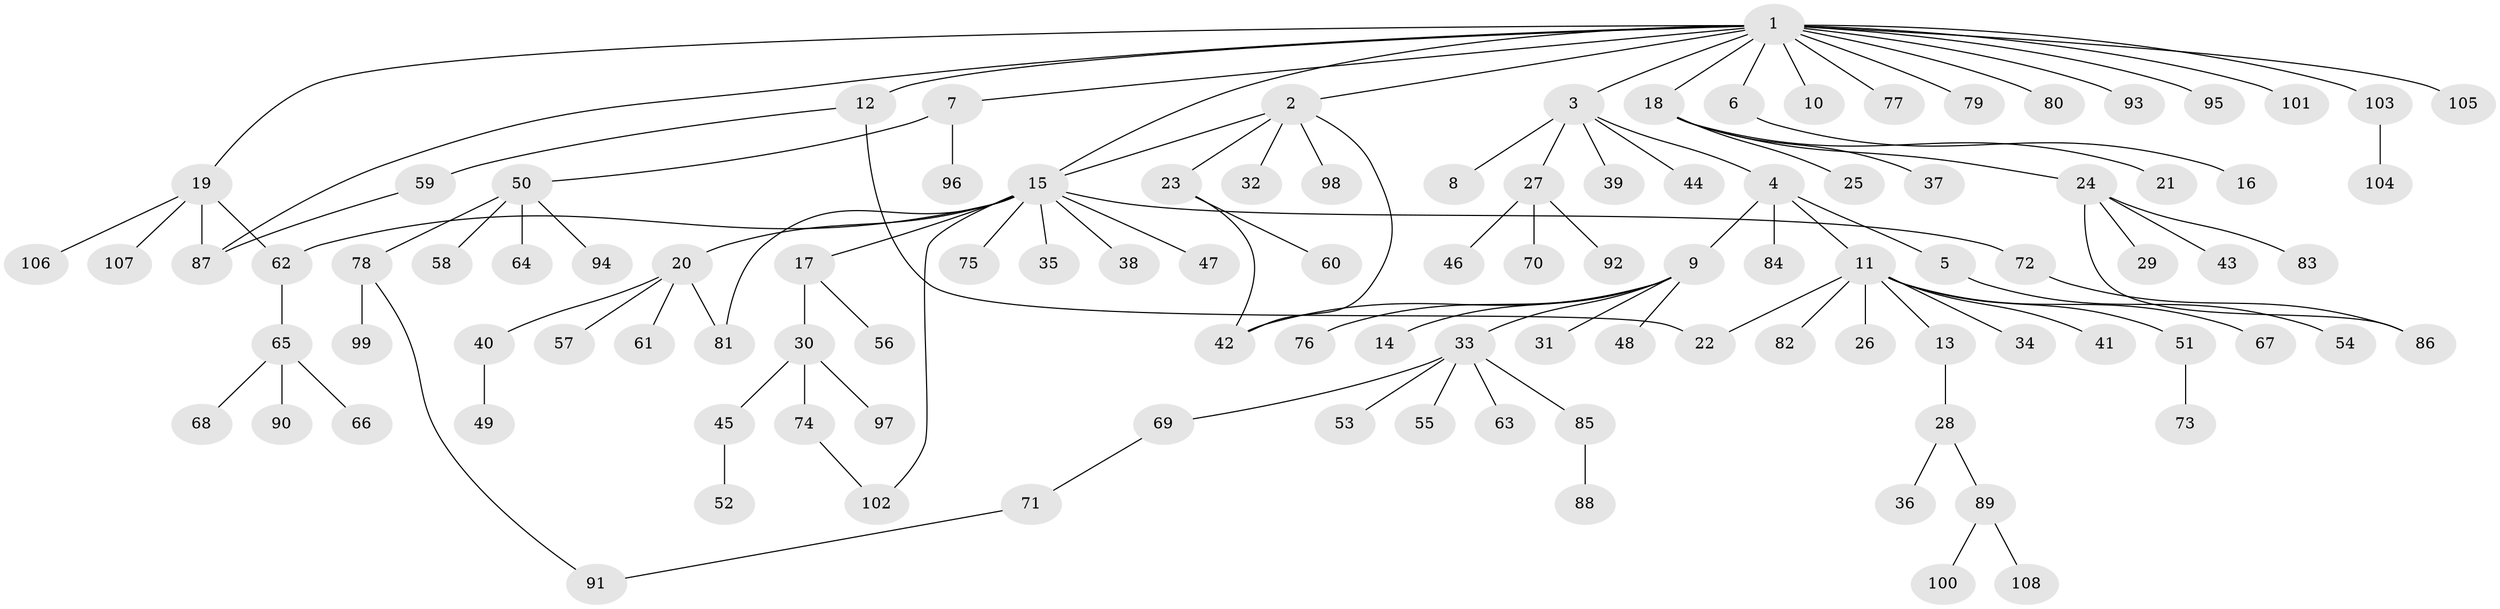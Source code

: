 // coarse degree distribution, {10: 0.02127659574468085, 4: 0.1276595744680851, 1: 0.3617021276595745, 2: 0.2553191489361702, 3: 0.2127659574468085, 7: 0.02127659574468085}
// Generated by graph-tools (version 1.1) at 2025/50/03/04/25 22:50:34]
// undirected, 108 vertices, 118 edges
graph export_dot {
  node [color=gray90,style=filled];
  1;
  2;
  3;
  4;
  5;
  6;
  7;
  8;
  9;
  10;
  11;
  12;
  13;
  14;
  15;
  16;
  17;
  18;
  19;
  20;
  21;
  22;
  23;
  24;
  25;
  26;
  27;
  28;
  29;
  30;
  31;
  32;
  33;
  34;
  35;
  36;
  37;
  38;
  39;
  40;
  41;
  42;
  43;
  44;
  45;
  46;
  47;
  48;
  49;
  50;
  51;
  52;
  53;
  54;
  55;
  56;
  57;
  58;
  59;
  60;
  61;
  62;
  63;
  64;
  65;
  66;
  67;
  68;
  69;
  70;
  71;
  72;
  73;
  74;
  75;
  76;
  77;
  78;
  79;
  80;
  81;
  82;
  83;
  84;
  85;
  86;
  87;
  88;
  89;
  90;
  91;
  92;
  93;
  94;
  95;
  96;
  97;
  98;
  99;
  100;
  101;
  102;
  103;
  104;
  105;
  106;
  107;
  108;
  1 -- 2;
  1 -- 3;
  1 -- 6;
  1 -- 7;
  1 -- 10;
  1 -- 12;
  1 -- 15;
  1 -- 18;
  1 -- 19;
  1 -- 77;
  1 -- 79;
  1 -- 80;
  1 -- 87;
  1 -- 93;
  1 -- 95;
  1 -- 101;
  1 -- 103;
  1 -- 105;
  2 -- 15;
  2 -- 23;
  2 -- 32;
  2 -- 42;
  2 -- 98;
  3 -- 4;
  3 -- 8;
  3 -- 27;
  3 -- 39;
  3 -- 44;
  4 -- 5;
  4 -- 9;
  4 -- 11;
  4 -- 84;
  5 -- 54;
  6 -- 16;
  7 -- 50;
  7 -- 96;
  9 -- 14;
  9 -- 31;
  9 -- 33;
  9 -- 42;
  9 -- 48;
  9 -- 76;
  11 -- 13;
  11 -- 22;
  11 -- 26;
  11 -- 34;
  11 -- 41;
  11 -- 51;
  11 -- 67;
  11 -- 82;
  12 -- 22;
  12 -- 59;
  13 -- 28;
  15 -- 17;
  15 -- 20;
  15 -- 35;
  15 -- 38;
  15 -- 47;
  15 -- 62;
  15 -- 72;
  15 -- 75;
  15 -- 81;
  15 -- 102;
  17 -- 30;
  17 -- 56;
  18 -- 21;
  18 -- 24;
  18 -- 25;
  18 -- 37;
  19 -- 62;
  19 -- 87;
  19 -- 106;
  19 -- 107;
  20 -- 40;
  20 -- 57;
  20 -- 61;
  20 -- 81;
  23 -- 42;
  23 -- 60;
  24 -- 29;
  24 -- 43;
  24 -- 83;
  24 -- 86;
  27 -- 46;
  27 -- 70;
  27 -- 92;
  28 -- 36;
  28 -- 89;
  30 -- 45;
  30 -- 74;
  30 -- 97;
  33 -- 53;
  33 -- 55;
  33 -- 63;
  33 -- 69;
  33 -- 85;
  40 -- 49;
  45 -- 52;
  50 -- 58;
  50 -- 64;
  50 -- 78;
  50 -- 94;
  51 -- 73;
  59 -- 87;
  62 -- 65;
  65 -- 66;
  65 -- 68;
  65 -- 90;
  69 -- 71;
  71 -- 91;
  72 -- 86;
  74 -- 102;
  78 -- 91;
  78 -- 99;
  85 -- 88;
  89 -- 100;
  89 -- 108;
  103 -- 104;
}
